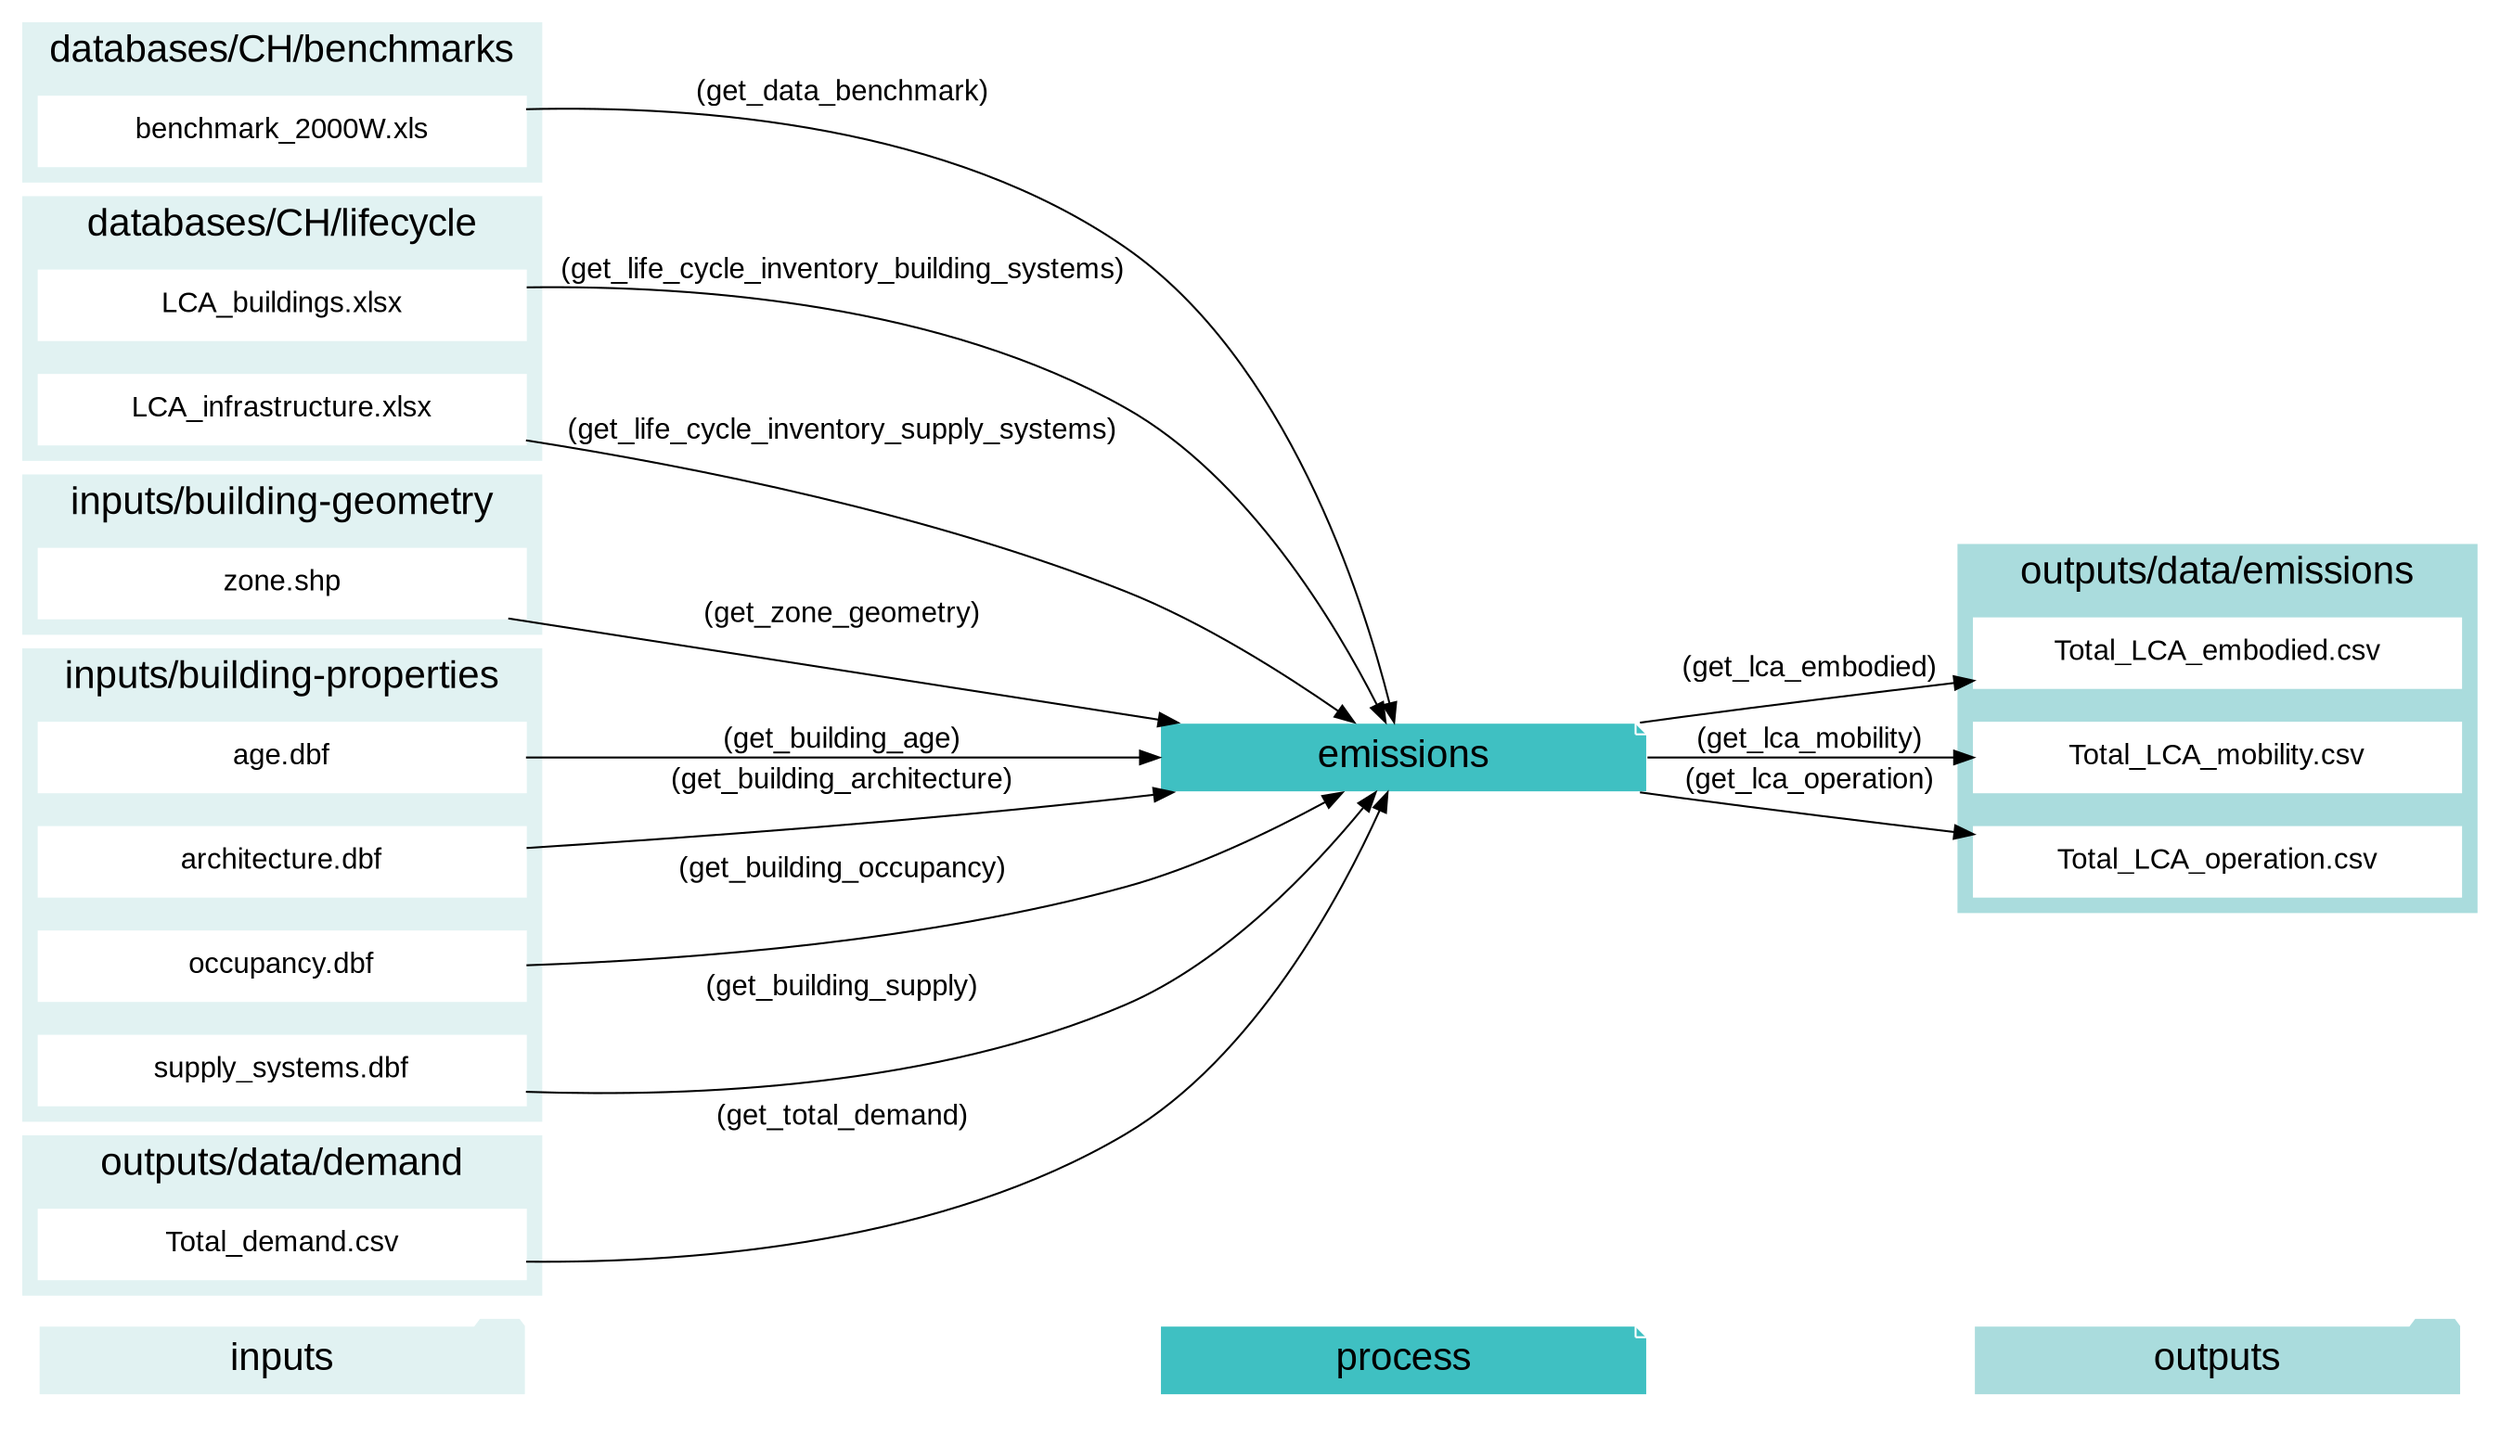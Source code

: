 digraph trace_inputlocator {
    rankdir="LR";
    graph [overlap=false, fontname=arial];
    node [shape=box, style=filled, color=white, fontsize=15, fontname=arial, fixedsize=true, width=3.5];
    edge [fontname=arial, fontsize = 15]
    newrank=true
    subgraph cluster_legend {
    fontsize=25
    style=invis
    "process"[style=filled, fillcolor="#3FC0C2", shape=note, fontsize=20, fontname="arial"]
    "inputs" [style=filled, shape=folder, color=white, fillcolor="#E1F2F2", fontsize=20]
    "outputs"[style=filled, shape=folder, color=white, fillcolor="#aadcdd", fontsize=20]
    "inputs"->"process"[style=invis]
    "process"->"outputs"[style=invis]
    }
    "emissions"[style=filled, color=white, fillcolor="#3FC0C2", shape=note, fontsize=20, fontname=arial];
    subgraph cluster_0_in {
        style = filled;
        color = "#E1F2F2";
        fontsize = 20;
        rank=same;
        label="databases/CH/benchmarks";
        "benchmark_2000W.xls"
    }
    subgraph cluster_1_in {
        style = filled;
        color = "#E1F2F2";
        fontsize = 20;
        rank=same;
        label="databases/CH/lifecycle";
        "LCA_buildings.xlsx"
        "LCA_infrastructure.xlsx"
    }
    subgraph cluster_2_in {
        style = filled;
        color = "#E1F2F2";
        fontsize = 20;
        rank=same;
        label="inputs/building-geometry";
        "zone.shp"
    }
    subgraph cluster_3_in {
        style = filled;
        color = "#E1F2F2";
        fontsize = 20;
        rank=same;
        label="inputs/building-properties";
        "age.dbf"
        "architecture.dbf"
        "occupancy.dbf"
        "supply_systems.dbf"
    }
    subgraph cluster_4_in {
        style = filled;
        color = "#E1F2F2";
        fontsize = 20;
        rank=same;
        label="outputs/data/demand";
        "Total_demand.csv"
    }
    subgraph cluster_5_out {
        style = filled;
        color = "#aadcdd";
        fontsize = 20;
        rank=same;
        label="outputs/data/emissions";
        "Total_LCA_embodied.csv"
        "Total_LCA_mobility.csv"
        "Total_LCA_operation.csv"
    }
    "age.dbf" -> "emissions"[label="(get_building_age)"]
    "architecture.dbf" -> "emissions"[label="(get_building_architecture)"]
    "occupancy.dbf" -> "emissions"[label="(get_building_occupancy)"]
    "supply_systems.dbf" -> "emissions"[label="(get_building_supply)"]
    "benchmark_2000W.xls" -> "emissions"[label="(get_data_benchmark)"]
    "LCA_buildings.xlsx" -> "emissions"[label="(get_life_cycle_inventory_building_systems)"]
    "LCA_infrastructure.xlsx" -> "emissions"[label="(get_life_cycle_inventory_supply_systems)"]
    "Total_demand.csv" -> "emissions"[label="(get_total_demand)"]
    "zone.shp" -> "emissions"[label="(get_zone_geometry)"]
    "emissions" -> "Total_LCA_embodied.csv"[label="(get_lca_embodied)"]
    "emissions" -> "Total_LCA_mobility.csv"[label="(get_lca_mobility)"]
    "emissions" -> "Total_LCA_operation.csv"[label="(get_lca_operation)"]
}